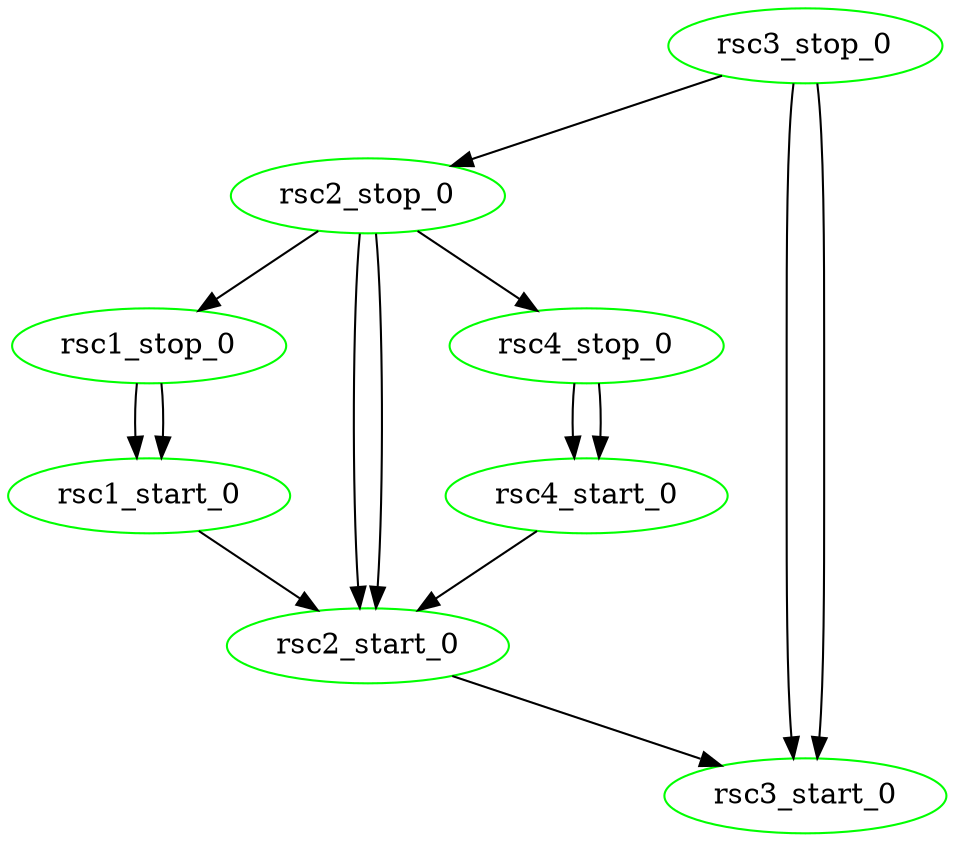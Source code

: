 digraph "g" {
	size = "30,30"
"rsc1_stop_0" [ color="green" ]
"rsc1_start_0" [ color="green" ]
"rsc2_stop_0" [ color="green" ]
"rsc2_start_0" [ color="green" ]
"rsc3_stop_0" [ color="green" ]
"rsc3_start_0" [ color="green" ]
"rsc4_stop_0" [ color="green" ]
"rsc4_start_0" [ color="green" ]
"rsc2_stop_0" -> "rsc1_stop_0"
"rsc1_stop_0" -> "rsc1_start_0"
"rsc1_stop_0" -> "rsc1_start_0"
"rsc3_stop_0" -> "rsc2_stop_0"
"rsc1_start_0" -> "rsc2_start_0"
"rsc2_stop_0" -> "rsc2_start_0"
"rsc2_stop_0" -> "rsc2_start_0"
"rsc4_start_0" -> "rsc2_start_0"
"rsc2_start_0" -> "rsc3_start_0"
"rsc3_stop_0" -> "rsc3_start_0"
"rsc3_stop_0" -> "rsc3_start_0"
"rsc2_stop_0" -> "rsc4_stop_0"
"rsc4_stop_0" -> "rsc4_start_0"
"rsc4_stop_0" -> "rsc4_start_0"
}

